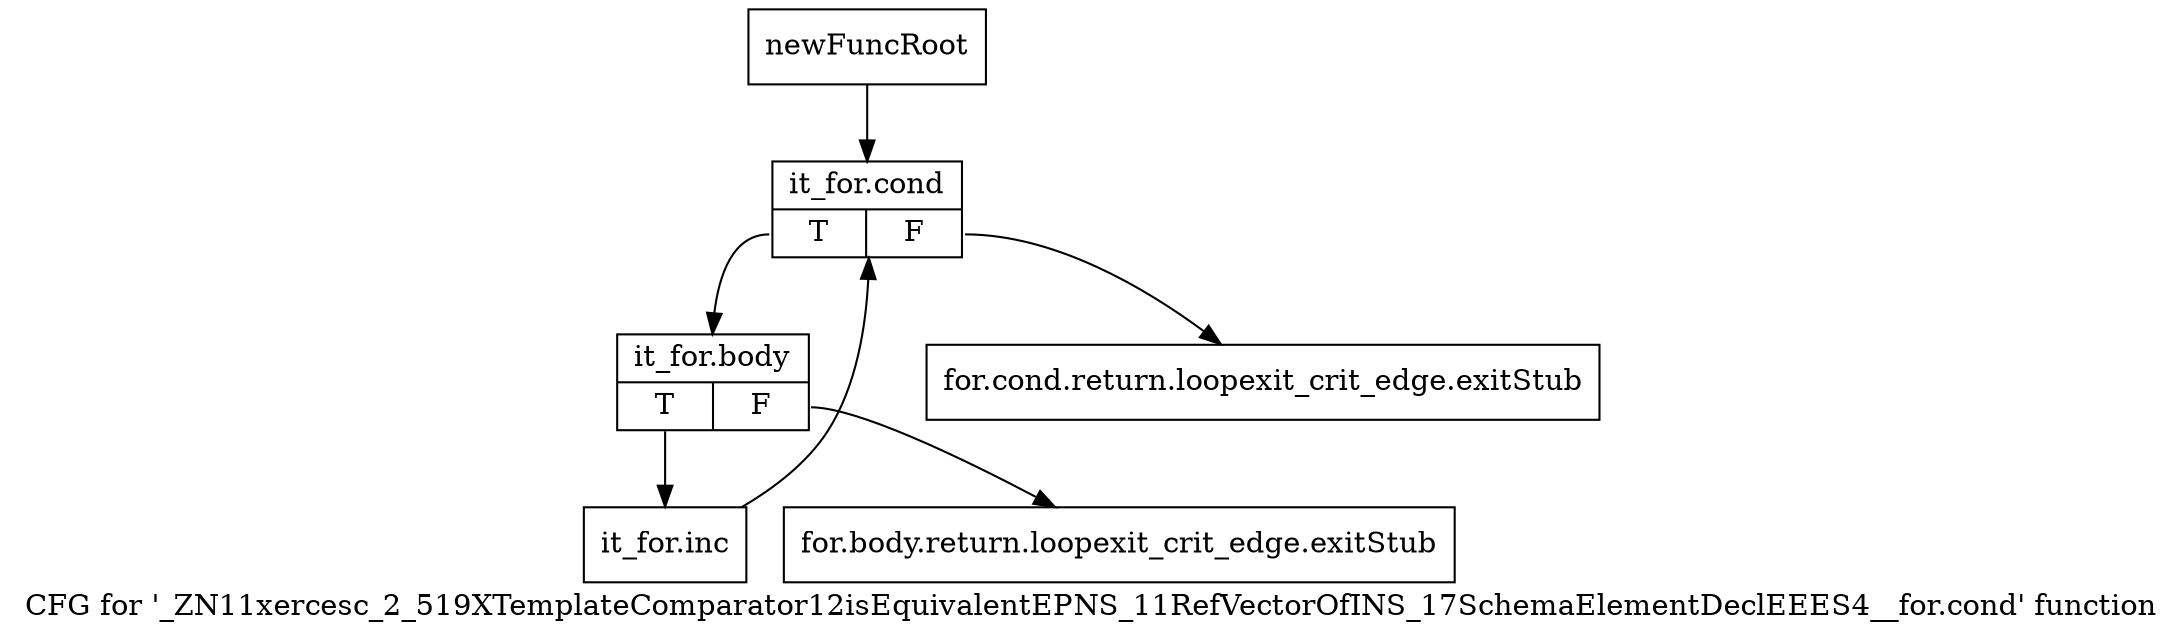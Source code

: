 digraph "CFG for '_ZN11xercesc_2_519XTemplateComparator12isEquivalentEPNS_11RefVectorOfINS_17SchemaElementDeclEEES4__for.cond' function" {
	label="CFG for '_ZN11xercesc_2_519XTemplateComparator12isEquivalentEPNS_11RefVectorOfINS_17SchemaElementDeclEEES4__for.cond' function";

	Node0x7f5f660 [shape=record,label="{newFuncRoot}"];
	Node0x7f5f660 -> Node0x7f5f750;
	Node0x7f5f6b0 [shape=record,label="{for.cond.return.loopexit_crit_edge.exitStub}"];
	Node0x7f5f700 [shape=record,label="{for.body.return.loopexit_crit_edge.exitStub}"];
	Node0x7f5f750 [shape=record,label="{it_for.cond|{<s0>T|<s1>F}}"];
	Node0x7f5f750:s0 -> Node0x7f5f7a0;
	Node0x7f5f750:s1 -> Node0x7f5f6b0;
	Node0x7f5f7a0 [shape=record,label="{it_for.body|{<s0>T|<s1>F}}"];
	Node0x7f5f7a0:s0 -> Node0x7f5f7f0;
	Node0x7f5f7a0:s1 -> Node0x7f5f700;
	Node0x7f5f7f0 [shape=record,label="{it_for.inc}"];
	Node0x7f5f7f0 -> Node0x7f5f750;
}
